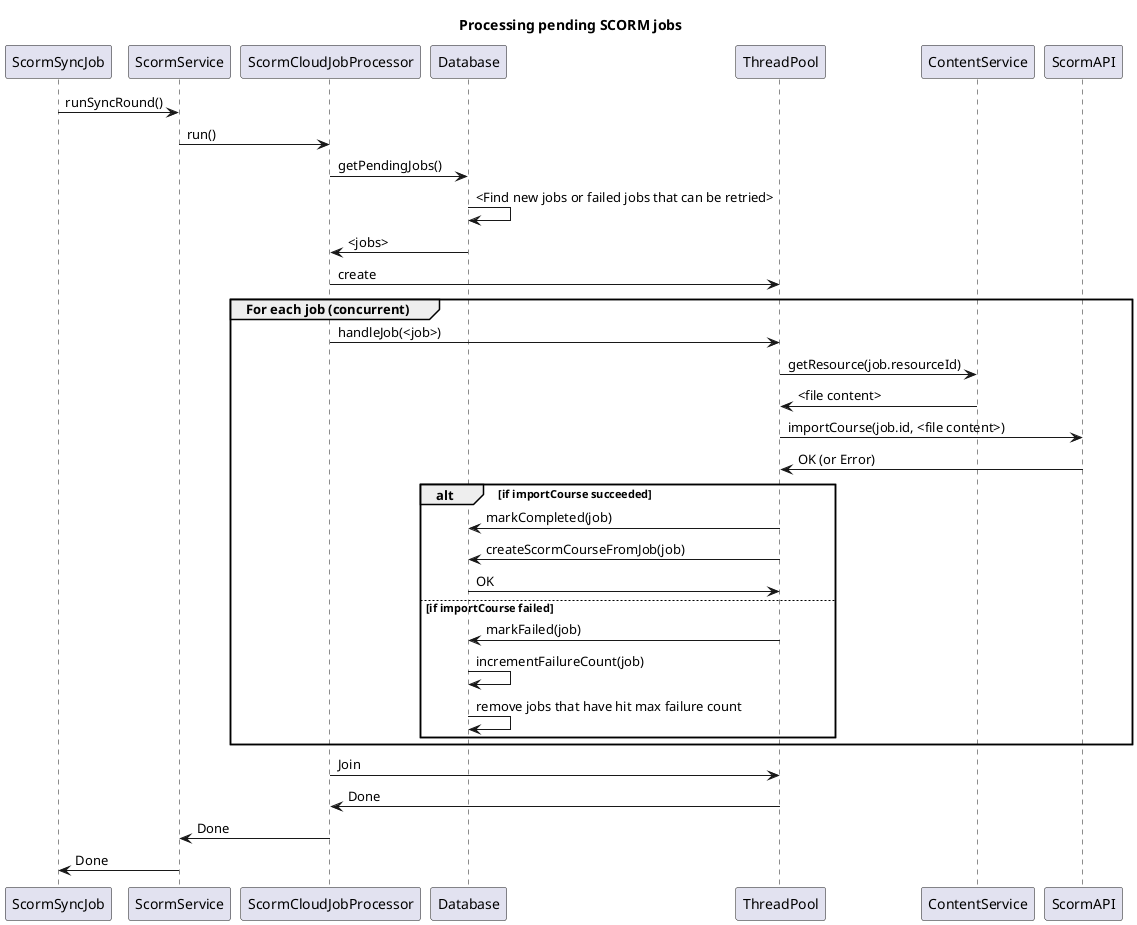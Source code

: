 ' java -jar plantuml.jar 02_scorm_job_processing_run.uml

@startuml

title Processing pending SCORM jobs

ScormSyncJob -> ScormService : runSyncRound()

ScormService -> ScormCloudJobProcessor : run()

ScormCloudJobProcessor -> Database : getPendingJobs()

Database -> Database : <Find new jobs or failed jobs that can be retried>

Database -> ScormCloudJobProcessor : <jobs>

ScormCloudJobProcessor -> ThreadPool : create

group For each job (concurrent)

  ScormCloudJobProcessor -> ThreadPool : handleJob(<job>)

  ThreadPool -> ContentService : getResource(job.resourceId)

  ContentService -> ThreadPool : <file content>

  ThreadPool -> ScormAPI : importCourse(job.id, <file content>)

  ScormAPI -> ThreadPool : OK (or Error)

  alt if importCourse succeeded

    ThreadPool -> Database : markCompleted(job)

    ThreadPool -> Database : createScormCourseFromJob(job)

    Database -> ThreadPool : OK

  else if importCourse failed

    ThreadPool -> Database : markFailed(job)

    Database -> Database : incrementFailureCount(job) 

    Database -> Database : remove jobs that have hit max failure count

  end

end

ScormCloudJobProcessor -> ThreadPool : Join

ThreadPool -> ScormCloudJobProcessor : Done

ScormCloudJobProcessor -> ScormService : Done

ScormService -> ScormSyncJob : Done

@enduml
